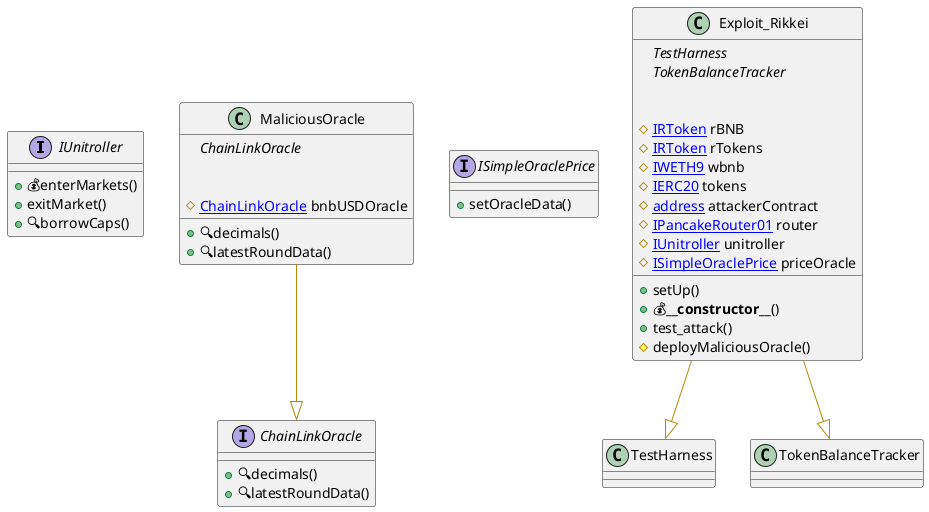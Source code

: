 @startuml

interface IUnitroller {
    ' -- inheritance --

    ' -- usingFor --

    ' -- vars --

    ' -- methods --
	+💰enterMarkets()
	+exitMarket()
	+🔍borrowCaps()

}


interface ChainLinkOracle {
    ' -- inheritance --

    ' -- usingFor --

    ' -- vars --

    ' -- methods --
	+🔍decimals()
	+🔍latestRoundData()

}


interface ISimpleOraclePrice {
    ' -- inheritance --

    ' -- usingFor --

    ' -- vars --

    ' -- methods --
	+setOracleData()

}


class Exploit_Rikkei {
    ' -- inheritance --
	{abstract}TestHarness
	{abstract}TokenBalanceTracker

    ' -- usingFor --

    ' -- vars --
	#[[IRToken]] rBNB
	#[[IRToken]] rTokens
	#[[IWETH9]] wbnb
	#[[IERC20]] tokens
	#[[address]] attackerContract
	#[[IPancakeRouter01]] router
	#[[IUnitroller]] unitroller
	#[[ISimpleOraclePrice]] priceOracle

    ' -- methods --
	+setUp()
	+💰**__constructor__**()
	+test_attack()
	#deployMaliciousOracle()

}


class MaliciousOracle {
    ' -- inheritance --
	{abstract}ChainLinkOracle

    ' -- usingFor --

    ' -- vars --
	#[[ChainLinkOracle]] bnbUSDOracle

    ' -- methods --
	+🔍decimals()
	+🔍latestRoundData()

}
' -- inheritance / usingFor --
Exploit_Rikkei --[#DarkGoldenRod]|> TestHarness
Exploit_Rikkei --[#DarkGoldenRod]|> TokenBalanceTracker
MaliciousOracle --[#DarkGoldenRod]|> ChainLinkOracle

@enduml